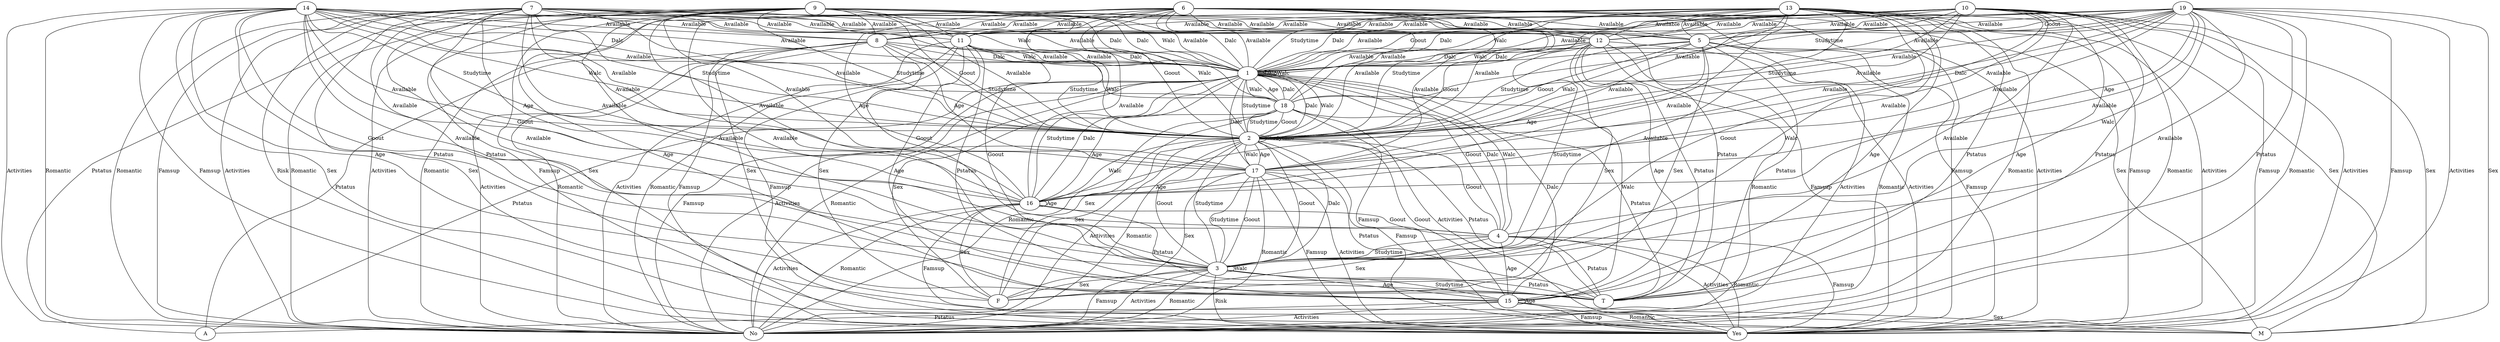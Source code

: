  
            graph "grafo" { 
            overlap = "scale"; 
            1 -- F [label=Sex]
2 -- F [label=Sex]
3 -- F [label=Sex]
4 -- F [label=Sex]
5 -- F [label=Sex]
6 -- M [label=Sex]
7 -- M [label=Sex]
8 -- F [label=Sex]
9 -- M [label=Sex]
10 -- M [label=Sex]
11 -- F [label=Sex]
12 -- F [label=Sex]
13 -- M [label=Sex]
14 -- M [label=Sex]
15 -- M [label=Sex]
16 -- F [label=Sex]
17 -- F [label=Sex]
18 -- F [label=Sex]
19 -- M [label=Sex]
1 -- 18 [label=Age]
2 -- 17 [label=Age]
3 -- 15 [label=Age]
4 -- 15 [label=Age]
5 -- 16 [label=Age]
6 -- 16 [label=Age]
7 -- 16 [label=Age]
8 -- 17 [label=Age]
9 -- 15 [label=Age]
10 -- 15 [label=Age]
11 -- 15 [label=Age]
12 -- 15 [label=Age]
13 -- 15 [label=Age]
14 -- 15 [label=Age]
15 -- 15 [label=Age]
16 -- 16 [label=Age]
17 -- 16 [label=Age]
18 -- 16 [label=Age]
19 -- 17 [label=Age]
1 -- A [label=Pstatus]
2 -- T [label=Pstatus]
3 -- T [label=Pstatus]
4 -- T [label=Pstatus]
5 -- T [label=Pstatus]
6 -- T [label=Pstatus]
7 -- T [label=Pstatus]
8 -- A [label=Pstatus]
9 -- A [label=Pstatus]
10 -- T [label=Pstatus]
11 -- T [label=Pstatus]
12 -- T [label=Pstatus]
13 -- T [label=Pstatus]
14 -- T [label=Pstatus]
15 -- A [label=Pstatus]
16 -- T [label=Pstatus]
17 -- T [label=Pstatus]
18 -- T [label=Pstatus]
19 -- T [label=Pstatus]
1 -- 2 [label=Studytime]
2 -- 2 [label=Studytime]
3 -- 2 [label=Studytime]
4 -- 3 [label=Studytime]
5 -- 2 [label=Studytime]
6 -- 2 [label=Studytime]
7 -- 2 [label=Studytime]
8 -- 2 [label=Studytime]
9 -- 2 [label=Studytime]
10 -- 2 [label=Studytime]
11 -- 2 [label=Studytime]
12 -- 3 [label=Studytime]
13 -- 1 [label=Studytime]
14 -- 2 [label=Studytime]
15 -- 3 [label=Studytime]
16 -- 1 [label=Studytime]
17 -- 3 [label=Studytime]
18 -- 2 [label=Studytime]
19 -- 1 [label=Studytime]
1 -- No [label=Famsup]
2 -- Yes [label=Famsup]
3 -- No [label=Famsup]
4 -- Yes [label=Famsup]
5 -- Yes [label=Famsup]
6 -- Yes [label=Famsup]
7 -- No [label=Famsup]
8 -- Yes [label=Famsup]
9 -- Yes [label=Famsup]
10 -- Yes [label=Famsup]
11 -- Yes [label=Famsup]
12 -- Yes [label=Famsup]
13 -- Yes [label=Famsup]
14 -- Yes [label=Famsup]
15 -- Yes [label=Famsup]
16 -- Yes [label=Famsup]
17 -- Yes [label=Famsup]
18 -- Yes [label=Famsup]
19 -- Yes [label=Famsup]
1 -- No [label=Activities]
2 -- No [label=Activities]
3 -- No [label=Activities]
4 -- Yes [label=Activities]
5 -- No [label=Activities]
6 -- Yes [label=Activities]
7 -- No [label=Activities]
8 -- No [label=Activities]
9 -- No [label=Activities]
10 -- Yes [label=Activities]
11 -- No [label=Activities]
12 -- Yes [label=Activities]
13 -- Yes [label=Activities]
14 -- No [label=Activities]
15 -- No [label=Activities]
16 -- No [label=Activities]
17 -- Yes [label=Activities]
18 -- Yes [label=Activities]
19 -- Yes [label=Activities]
1 -- No [label=Romantic]
2 -- No [label=Romantic]
3 -- No [label=Romantic]
4 -- Yes [label=Romantic]
5 -- No [label=Romantic]
6 -- No [label=Romantic]
7 -- No [label=Romantic]
8 -- No [label=Romantic]
9 -- No [label=Romantic]
10 -- No [label=Romantic]
11 -- No [label=Romantic]
12 -- No [label=Romantic]
13 -- No [label=Romantic]
14 -- No [label=Romantic]
15 -- Yes [label=Romantic]
16 -- No [label=Romantic]
17 -- No [label=Romantic]
18 -- No [label=Romantic]
19 -- No [label=Romantic]
1 -- 4 [label=Goout]
2 -- 3 [label=Goout]
3 -- 2 [label=Goout]
4 -- 2 [label=Goout]
5 -- 2 [label=Goout]
6 -- 2 [label=Goout]
7 -- 4 [label=Goout]
8 -- 4 [label=Goout]
9 -- 2 [label=Goout]
10 -- 1 [label=Goout]
11 -- 3 [label=Goout]
12 -- 2 [label=Goout]
13 -- 3 [label=Goout]
14 -- 3 [label=Goout]
15 -- 2 [label=Goout]
16 -- 4 [label=Goout]
17 -- 3 [label=Goout]
18 -- 2 [label=Goout]
19 -- 5 [label=Goout]
1 -- 1 [label=Dalc]
2 -- 1 [label=Dalc]
3 -- 2 [label=Dalc]
4 -- 1 [label=Dalc]
5 -- 1 [label=Dalc]
6 -- 1 [label=Dalc]
7 -- 1 [label=Dalc]
8 -- 1 [label=Dalc]
9 -- 1 [label=Dalc]
10 -- 1 [label=Dalc]
11 -- 1 [label=Dalc]
12 -- 1 [label=Dalc]
13 -- 1 [label=Dalc]
14 -- 1 [label=Dalc]
15 -- 1 [label=Dalc]
16 -- 1 [label=Dalc]
17 -- 1 [label=Dalc]
18 -- 1 [label=Dalc]
19 -- 2 [label=Dalc]
1 -- 1 [label=Walc]
2 -- 1 [label=Walc]
3 -- 3 [label=Walc]
4 -- 1 [label=Walc]
5 -- 2 [label=Walc]
6 -- 2 [label=Walc]
7 -- 1 [label=Walc]
8 -- 1 [label=Walc]
9 -- 1 [label=Walc]
10 -- 1 [label=Walc]
11 -- 2 [label=Walc]
12 -- 1 [label=Walc]
13 -- 3 [label=Walc]
14 -- 2 [label=Walc]
15 -- 1 [label=Walc]
16 -- 2 [label=Walc]
17 -- 2 [label=Walc]
18 -- 1 [label=Walc]
19 -- 4 [label=Walc]
6 -- 18 [label=Available]
6 -- 17 [label=Available]
6 -- 16 [label=Available]
6 -- 2 [label=Available]
6 -- 3 [label=Available]
6 -- 1 [label=Available]
6 -- 5 [label=Available]
6 -- 8 [label=Available]
6 -- 11 [label=Available]
6 -- 12 [label=Available]
7 -- 18 [label=Available]
7 -- 17 [label=Available]
7 -- 16 [label=Available]
7 -- 2 [label=Available]
7 -- 3 [label=Available]
7 -- 1 [label=Available]
7 -- 5 [label=Available]
7 -- 8 [label=Available]
7 -- 11 [label=Available]
7 -- 12 [label=Available]
9 -- 18 [label=Available]
9 -- 17 [label=Available]
9 -- 16 [label=Available]
9 -- 2 [label=Available]
9 -- 3 [label=Available]
9 -- 1 [label=Available]
9 -- 5 [label=Available]
9 -- 8 [label=Available]
9 -- 11 [label=Available]
9 -- 12 [label=Available]
10 -- 18 [label=Available]
10 -- 17 [label=Available]
10 -- 16 [label=Available]
10 -- 2 [label=Available]
10 -- 3 [label=Available]
10 -- 1 [label=Available]
10 -- 5 [label=Available]
10 -- 8 [label=Available]
10 -- 11 [label=Available]
10 -- 12 [label=Available]
13 -- 18 [label=Available]
13 -- 17 [label=Available]
13 -- 16 [label=Available]
13 -- 2 [label=Available]
13 -- 3 [label=Available]
13 -- 1 [label=Available]
13 -- 5 [label=Available]
13 -- 8 [label=Available]
13 -- 11 [label=Available]
13 -- 12 [label=Available]
14 -- 18 [label=Available]
14 -- 17 [label=Available]
14 -- 16 [label=Available]
14 -- 2 [label=Available]
14 -- 3 [label=Available]
14 -- 1 [label=Available]
14 -- 5 [label=Available]
14 -- 8 [label=Available]
14 -- 11 [label=Available]
14 -- 12 [label=Available]
19 -- 18 [label=Available]
19 -- 17 [label=Available]
19 -- 16 [label=Available]
19 -- 2 [label=Available]
19 -- 3 [label=Available]
19 -- 1 [label=Available]
19 -- 5 [label=Available]
19 -- 8 [label=Available]
19 -- 11 [label=Available]
19 -- 12 [label=Available]
3 -- Yes [label=Risk]
7 -- Yes [label=Risk]
}
